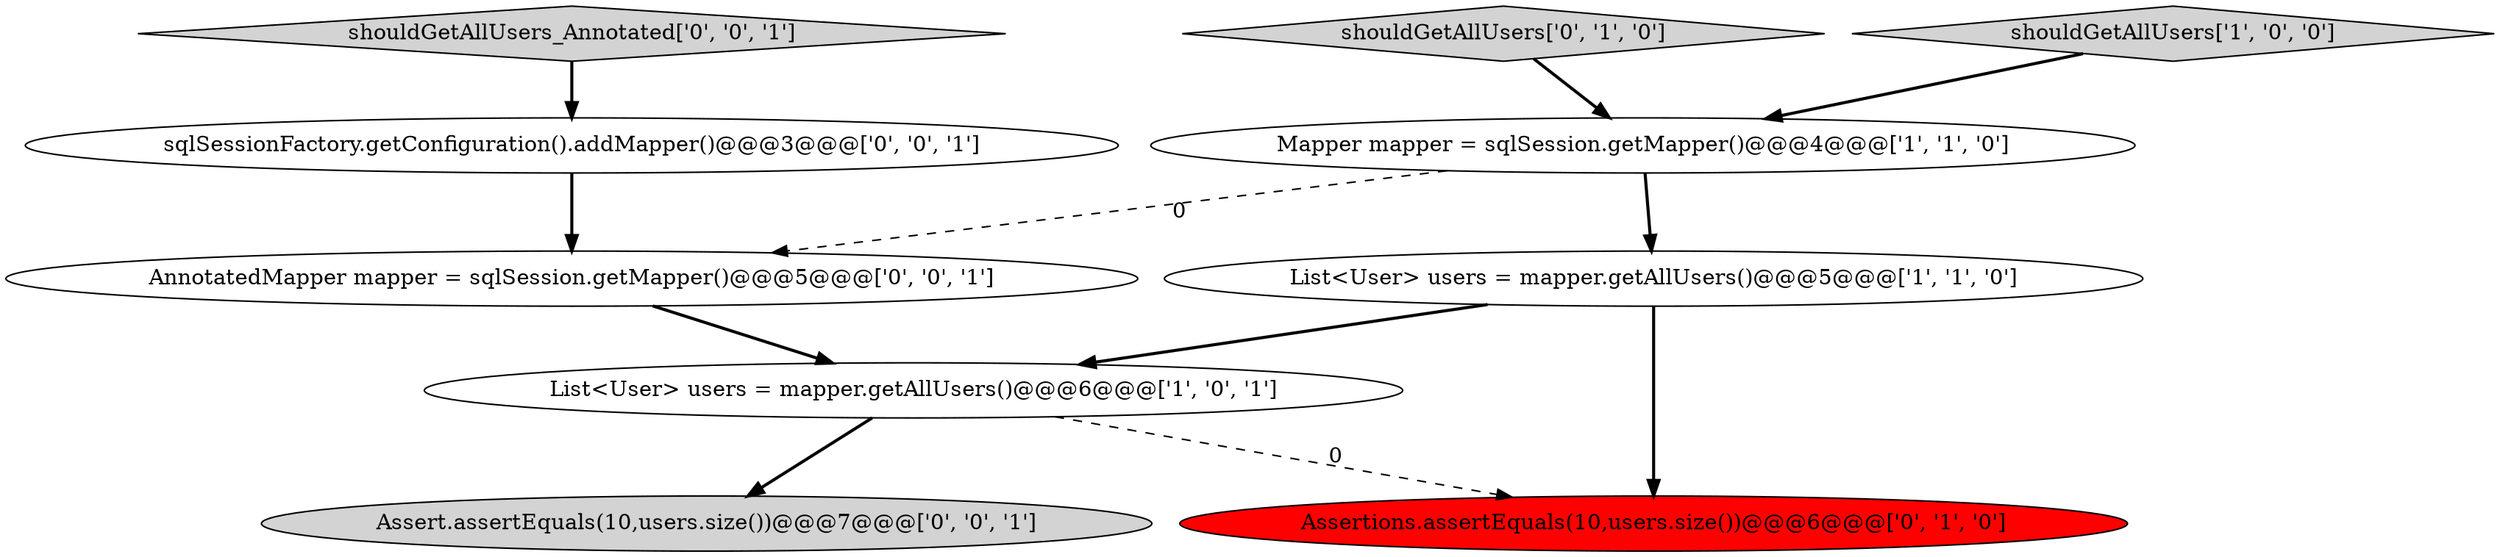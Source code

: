 digraph {
4 [style = filled, label = "Assertions.assertEquals(10,users.size())@@@6@@@['0', '1', '0']", fillcolor = red, shape = ellipse image = "AAA1AAABBB2BBB"];
7 [style = filled, label = "AnnotatedMapper mapper = sqlSession.getMapper()@@@5@@@['0', '0', '1']", fillcolor = white, shape = ellipse image = "AAA0AAABBB3BBB"];
5 [style = filled, label = "shouldGetAllUsers['0', '1', '0']", fillcolor = lightgray, shape = diamond image = "AAA0AAABBB2BBB"];
1 [style = filled, label = "shouldGetAllUsers['1', '0', '0']", fillcolor = lightgray, shape = diamond image = "AAA0AAABBB1BBB"];
9 [style = filled, label = "shouldGetAllUsers_Annotated['0', '0', '1']", fillcolor = lightgray, shape = diamond image = "AAA0AAABBB3BBB"];
6 [style = filled, label = "sqlSessionFactory.getConfiguration().addMapper()@@@3@@@['0', '0', '1']", fillcolor = white, shape = ellipse image = "AAA0AAABBB3BBB"];
8 [style = filled, label = "Assert.assertEquals(10,users.size())@@@7@@@['0', '0', '1']", fillcolor = lightgray, shape = ellipse image = "AAA0AAABBB3BBB"];
2 [style = filled, label = "Mapper mapper = sqlSession.getMapper()@@@4@@@['1', '1', '0']", fillcolor = white, shape = ellipse image = "AAA0AAABBB1BBB"];
3 [style = filled, label = "List<User> users = mapper.getAllUsers()@@@5@@@['1', '1', '0']", fillcolor = white, shape = ellipse image = "AAA0AAABBB1BBB"];
0 [style = filled, label = "List<User> users = mapper.getAllUsers()@@@6@@@['1', '0', '1']", fillcolor = white, shape = ellipse image = "AAA0AAABBB1BBB"];
5->2 [style = bold, label=""];
1->2 [style = bold, label=""];
7->0 [style = bold, label=""];
0->4 [style = dashed, label="0"];
6->7 [style = bold, label=""];
2->7 [style = dashed, label="0"];
3->4 [style = bold, label=""];
3->0 [style = bold, label=""];
2->3 [style = bold, label=""];
9->6 [style = bold, label=""];
0->8 [style = bold, label=""];
}
